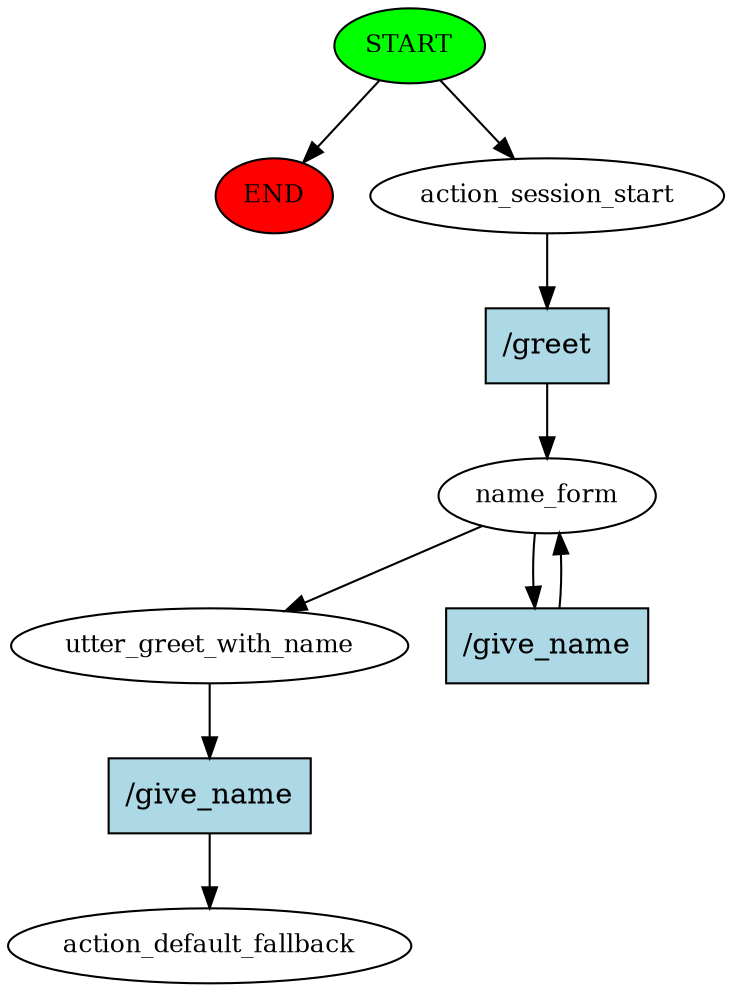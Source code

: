 digraph  {
0 [class="start active", fillcolor=green, fontsize=12, label=START, style=filled];
"-1" [class=end, fillcolor=red, fontsize=12, label=END, style=filled];
1 [class=active, fontsize=12, label=action_session_start];
2 [class=active, fontsize=12, label=name_form];
4 [class=active, fontsize=12, label=utter_greet_with_name];
5 [class="dashed active", fontsize=12, label=action_default_fallback];
6 [class="intent active", fillcolor=lightblue, label="/greet", shape=rect, style=filled];
7 [class="intent active", fillcolor=lightblue, label="/give_name", shape=rect, style=filled];
8 [class="intent active", fillcolor=lightblue, label="/give_name", shape=rect, style=filled];
0 -> "-1"  [class="", key=NONE, label=""];
0 -> 1  [class=active, key=NONE, label=""];
1 -> 6  [class=active, key=0];
2 -> 4  [class=active, key=NONE, label=""];
2 -> 7  [class=active, key=0];
4 -> 8  [class=active, key=0];
6 -> 2  [class=active, key=0];
7 -> 2  [class=active, key=0];
8 -> 5  [class=active, key=0];
}
